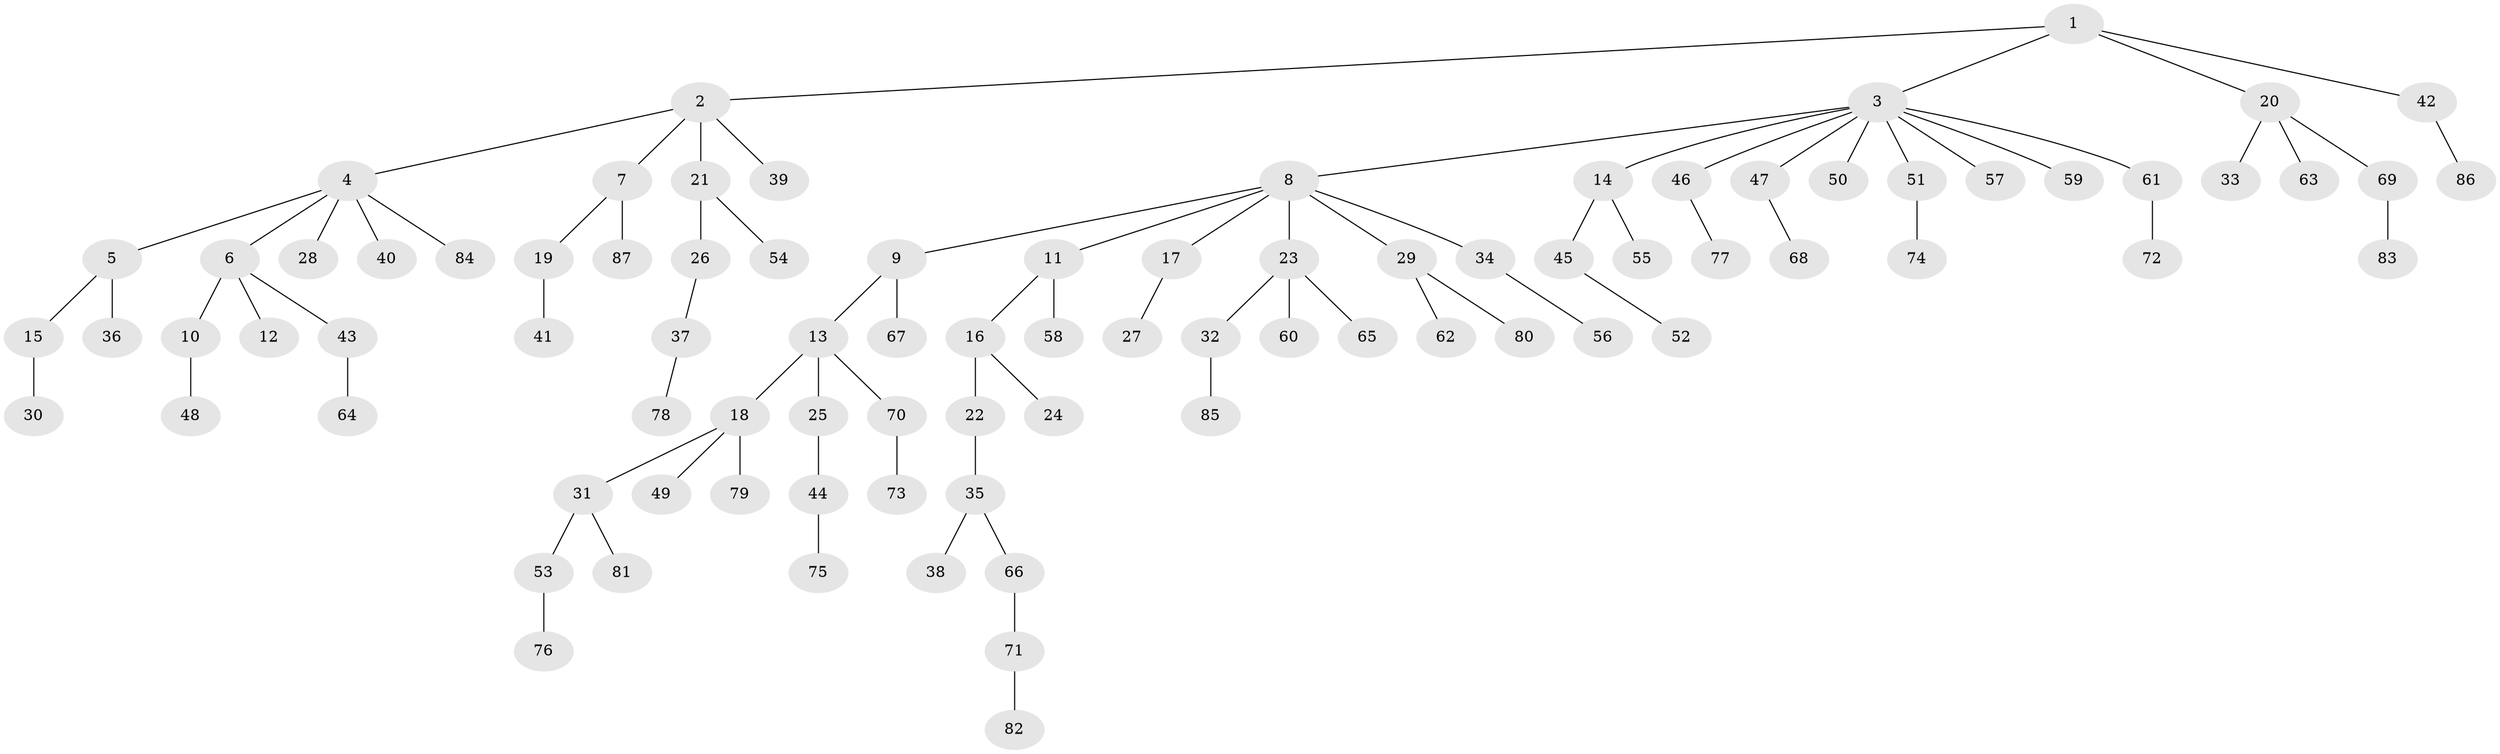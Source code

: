 // Generated by graph-tools (version 1.1) at 2025/37/03/09/25 02:37:04]
// undirected, 87 vertices, 86 edges
graph export_dot {
graph [start="1"]
  node [color=gray90,style=filled];
  1;
  2;
  3;
  4;
  5;
  6;
  7;
  8;
  9;
  10;
  11;
  12;
  13;
  14;
  15;
  16;
  17;
  18;
  19;
  20;
  21;
  22;
  23;
  24;
  25;
  26;
  27;
  28;
  29;
  30;
  31;
  32;
  33;
  34;
  35;
  36;
  37;
  38;
  39;
  40;
  41;
  42;
  43;
  44;
  45;
  46;
  47;
  48;
  49;
  50;
  51;
  52;
  53;
  54;
  55;
  56;
  57;
  58;
  59;
  60;
  61;
  62;
  63;
  64;
  65;
  66;
  67;
  68;
  69;
  70;
  71;
  72;
  73;
  74;
  75;
  76;
  77;
  78;
  79;
  80;
  81;
  82;
  83;
  84;
  85;
  86;
  87;
  1 -- 2;
  1 -- 3;
  1 -- 20;
  1 -- 42;
  2 -- 4;
  2 -- 7;
  2 -- 21;
  2 -- 39;
  3 -- 8;
  3 -- 14;
  3 -- 46;
  3 -- 47;
  3 -- 50;
  3 -- 51;
  3 -- 57;
  3 -- 59;
  3 -- 61;
  4 -- 5;
  4 -- 6;
  4 -- 28;
  4 -- 40;
  4 -- 84;
  5 -- 15;
  5 -- 36;
  6 -- 10;
  6 -- 12;
  6 -- 43;
  7 -- 19;
  7 -- 87;
  8 -- 9;
  8 -- 11;
  8 -- 17;
  8 -- 23;
  8 -- 29;
  8 -- 34;
  9 -- 13;
  9 -- 67;
  10 -- 48;
  11 -- 16;
  11 -- 58;
  13 -- 18;
  13 -- 25;
  13 -- 70;
  14 -- 45;
  14 -- 55;
  15 -- 30;
  16 -- 22;
  16 -- 24;
  17 -- 27;
  18 -- 31;
  18 -- 49;
  18 -- 79;
  19 -- 41;
  20 -- 33;
  20 -- 63;
  20 -- 69;
  21 -- 26;
  21 -- 54;
  22 -- 35;
  23 -- 32;
  23 -- 60;
  23 -- 65;
  25 -- 44;
  26 -- 37;
  29 -- 62;
  29 -- 80;
  31 -- 53;
  31 -- 81;
  32 -- 85;
  34 -- 56;
  35 -- 38;
  35 -- 66;
  37 -- 78;
  42 -- 86;
  43 -- 64;
  44 -- 75;
  45 -- 52;
  46 -- 77;
  47 -- 68;
  51 -- 74;
  53 -- 76;
  61 -- 72;
  66 -- 71;
  69 -- 83;
  70 -- 73;
  71 -- 82;
}
